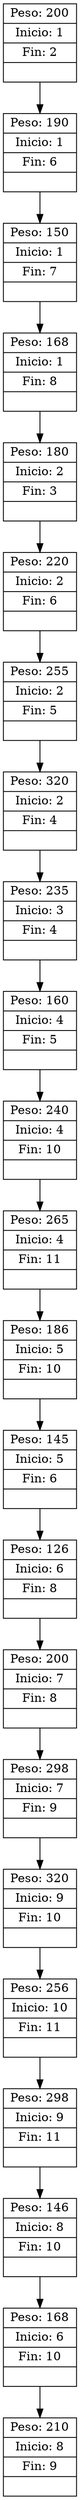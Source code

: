 digraph G{
 node [shape=record];
n1c2[label="{Peso: 200|Inicio: 1| Fin: 2|}"];
n1c2->n1c6;
n1c6[label="{Peso: 190|Inicio: 1| Fin: 6|}"];
n1c6->n1c7;
n1c7[label="{Peso: 150|Inicio: 1| Fin: 7|}"];
n1c7->n1c8;
n1c8[label="{Peso: 168|Inicio: 1| Fin: 8|}"];
n1c8->n2c3;
n2c3[label="{Peso: 180|Inicio: 2| Fin: 3|}"];
n2c3->n2c6;
n2c6[label="{Peso: 220|Inicio: 2| Fin: 6|}"];
n2c6->n2c5;
n2c5[label="{Peso: 255|Inicio: 2| Fin: 5|}"];
n2c5->n2c4;
n2c4[label="{Peso: 320|Inicio: 2| Fin: 4|}"];
n2c4->n3c4;
n3c4[label="{Peso: 235|Inicio: 3| Fin: 4|}"];
n3c4->n4c5;
n4c5[label="{Peso: 160|Inicio: 4| Fin: 5|}"];
n4c5->n4c10;
n4c10[label="{Peso: 240|Inicio: 4| Fin: 10|}"];
n4c10->n4c11;
n4c11[label="{Peso: 265|Inicio: 4| Fin: 11|}"];
n4c11->n5c10;
n5c10[label="{Peso: 186|Inicio: 5| Fin: 10|}"];
n5c10->n5c6;
n5c6[label="{Peso: 145|Inicio: 5| Fin: 6|}"];
n5c6->n6c8;
n6c8[label="{Peso: 126|Inicio: 6| Fin: 8|}"];
n6c8->n7c8;
n7c8[label="{Peso: 200|Inicio: 7| Fin: 8|}"];
n7c8->n7c9;
n7c9[label="{Peso: 298|Inicio: 7| Fin: 9|}"];
n7c9->n9c10;
n9c10[label="{Peso: 320|Inicio: 9| Fin: 10|}"];
n9c10->n10c11;
n10c11[label="{Peso: 256|Inicio: 10| Fin: 11|}"];
n10c11->n9c11;
n9c11[label="{Peso: 298|Inicio: 9| Fin: 11|}"];
n9c11->n8c10;
n8c10[label="{Peso: 146|Inicio: 8| Fin: 10|}"];
n8c10->n6c10;
n6c10[label="{Peso: 168|Inicio: 6| Fin: 10|}"];
n6c10->n8c9;
n8c9[label="{Peso: 210|Inicio: 8| Fin: 9|}"];
}